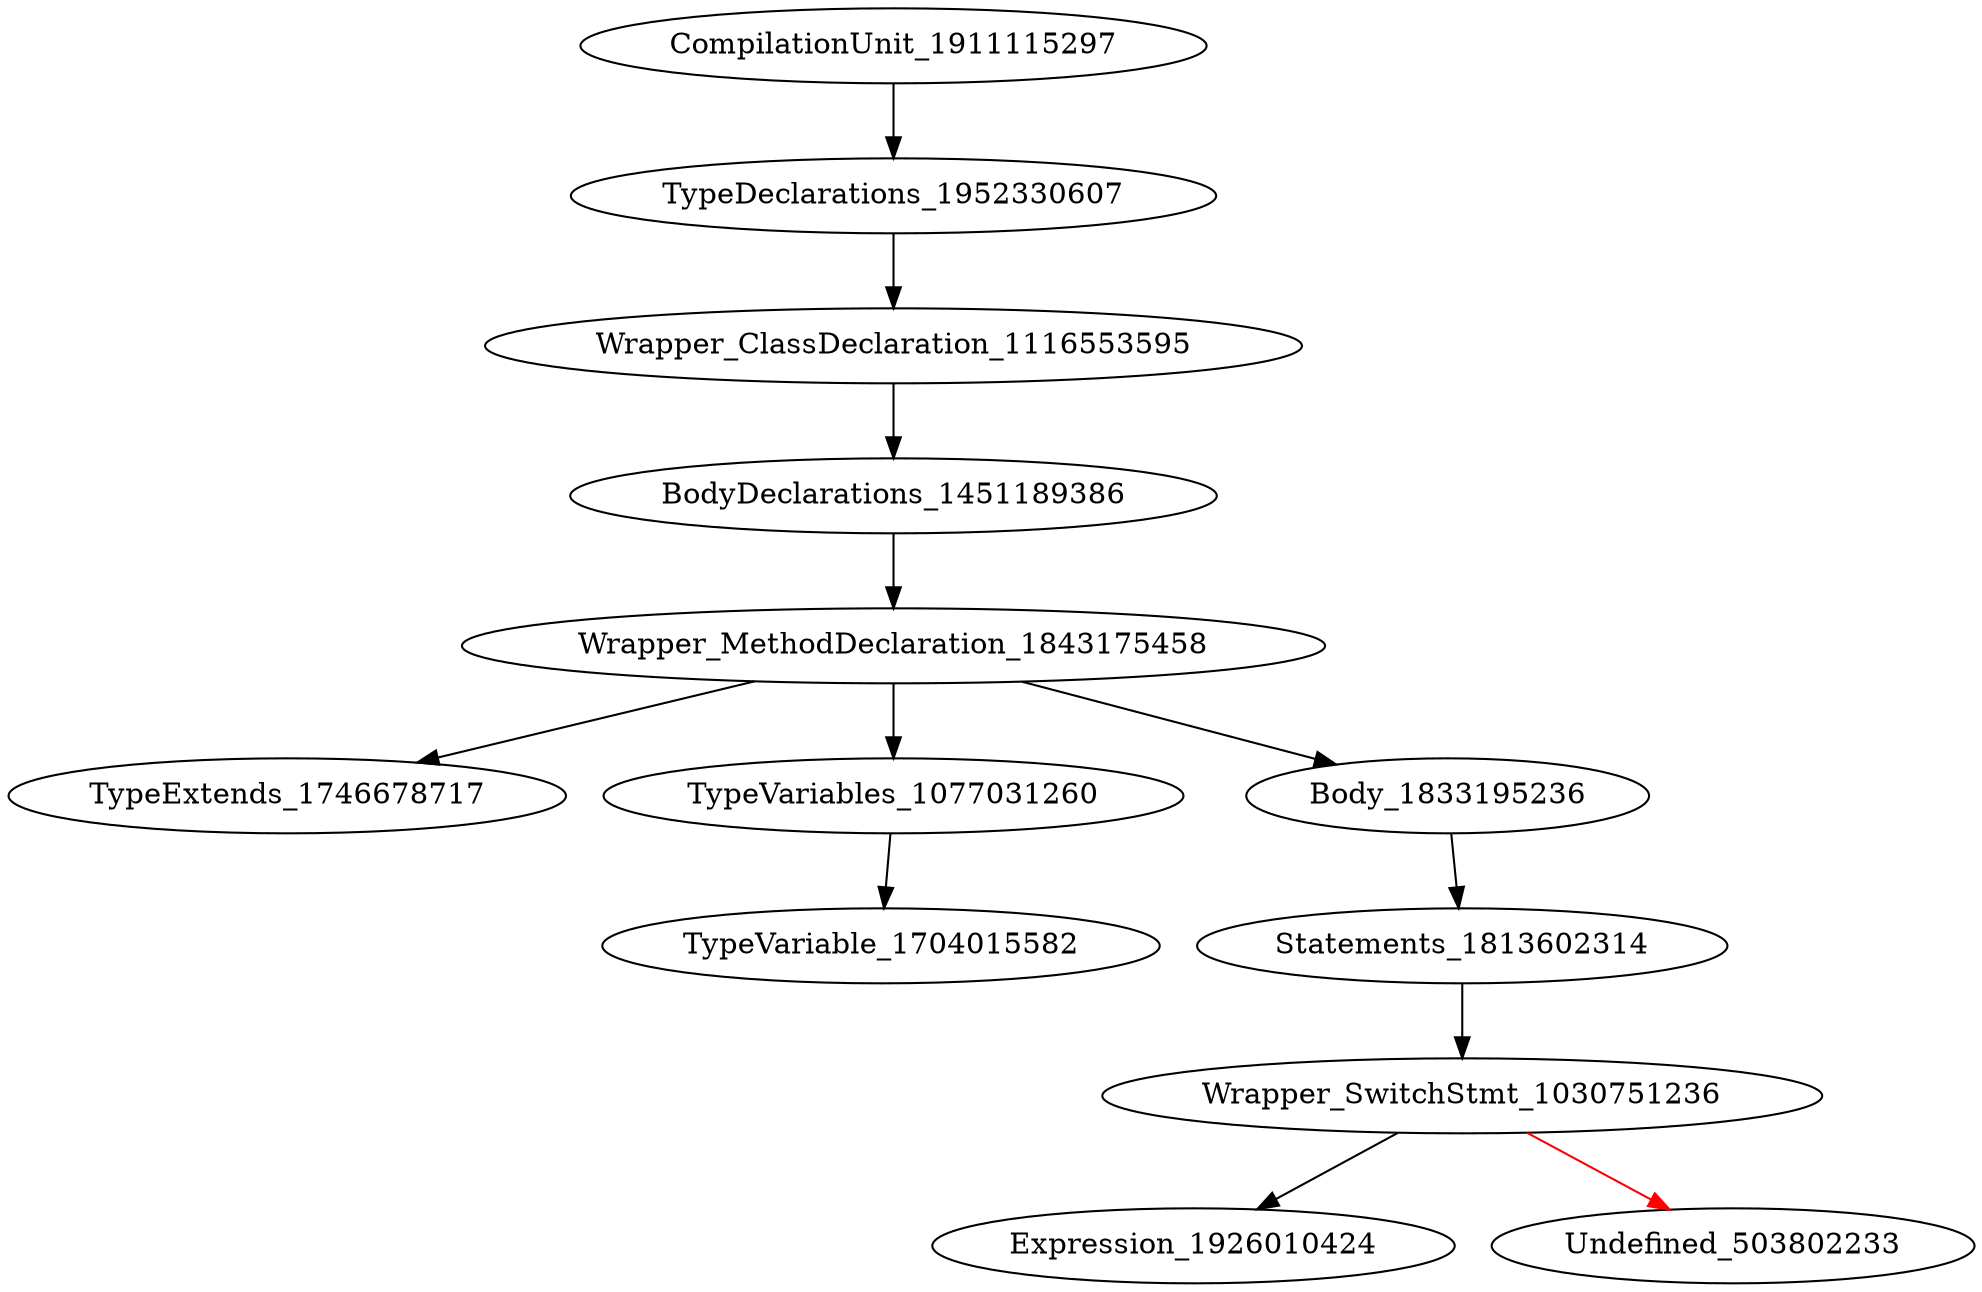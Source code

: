 digraph {
CompilationUnit_1911115297 -> TypeDeclarations_1952330607
TypeDeclarations_1952330607 -> Wrapper_ClassDeclaration_1116553595
Wrapper_ClassDeclaration_1116553595 -> BodyDeclarations_1451189386
BodyDeclarations_1451189386 -> Wrapper_MethodDeclaration_1843175458
Wrapper_MethodDeclaration_1843175458 -> TypeExtends_1746678717
Wrapper_MethodDeclaration_1843175458 -> TypeVariables_1077031260
Wrapper_MethodDeclaration_1843175458 -> Body_1833195236
TypeVariables_1077031260 -> TypeVariable_1704015582
Body_1833195236 -> Statements_1813602314
Statements_1813602314 -> Wrapper_SwitchStmt_1030751236
Wrapper_SwitchStmt_1030751236 -> Expression_1926010424
Wrapper_SwitchStmt_1030751236 -> Undefined_503802233 [color = red] 
}